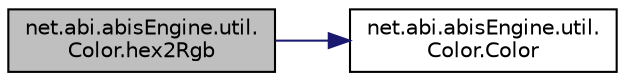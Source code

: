 digraph "net.abi.abisEngine.util.Color.hex2Rgb"
{
 // LATEX_PDF_SIZE
  edge [fontname="Helvetica",fontsize="10",labelfontname="Helvetica",labelfontsize="10"];
  node [fontname="Helvetica",fontsize="10",shape=record];
  rankdir="LR";
  Node1 [label="net.abi.abisEngine.util.\lColor.hex2Rgb",height=0.2,width=0.4,color="black", fillcolor="grey75", style="filled", fontcolor="black",tooltip=" "];
  Node1 -> Node2 [color="midnightblue",fontsize="10",style="solid",fontname="Helvetica"];
  Node2 [label="net.abi.abisEngine.util.\lColor.Color",height=0.2,width=0.4,color="black", fillcolor="white", style="filled",URL="$d7/d0a/classnet_1_1abi_1_1abis_engine_1_1util_1_1_color.html#ac4789a4f682ca4644c43d2f7b4c50600",tooltip=" "];
}
